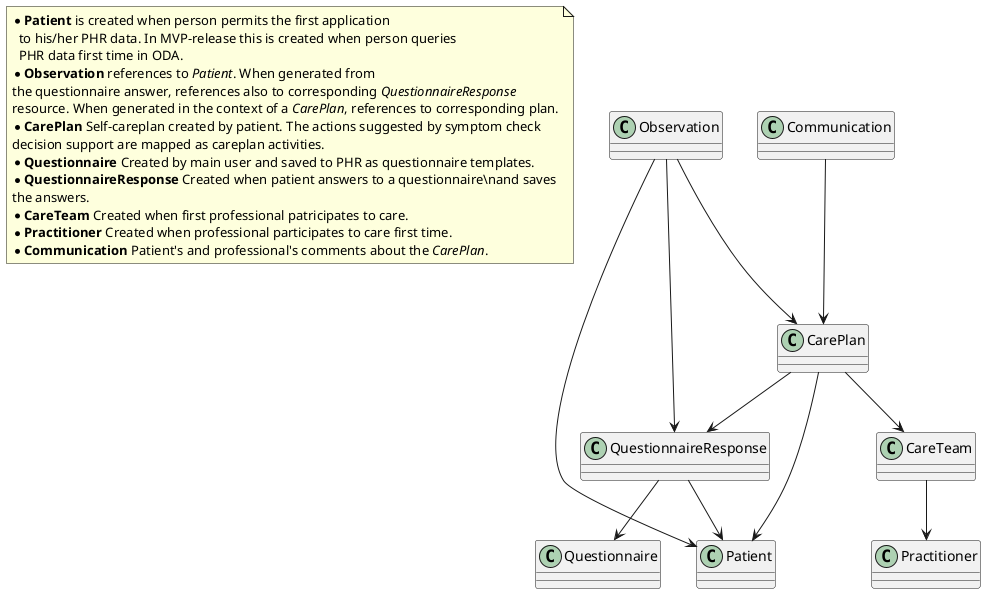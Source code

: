 @startuml

note as N1
* <b>Patient</b> is created when person permits the first application
  to his/her PHR data. In MVP-release this is created when person queries 
  PHR data first time in ODA.
* <b>Observation</b> references to <i>Patient</i>. When generated from
the questionnaire answer, references also to corresponding <i>QuestionnaireResponse</i> 
resource. When generated in the context of a <i>CarePlan</i>, references to corresponding plan.
* <b>CarePlan</b> Self-careplan created by patient. The actions suggested by symptom check
decision support are mapped as careplan activities.
* <b>Questionnaire</b> Created by main user and saved to PHR as questionnaire templates.
* <b>QuestionnaireResponse</b> Created when patient answers to a questionnaire\nand saves 
the answers.
* <b>CareTeam</b> Created when first professional patricipates to care.
* <b>Practitioner</b> Created when professional participates to care first time.
* <b>Communication</b> Patient's and professional's comments about the <i>CarePlan</i>.
  end note


class Patient
class Observation
class CarePlan
class Questionnaire
class QuestionnaireResponse
class CareTeam
class Practitioner
class Communication

CarePlan --> Patient
CarePlan --> CareTeam
CarePlan --> QuestionnaireResponse

CareTeam --> Practitioner 

Observation --> CarePlan
Observation --> Patient
Observation --> QuestionnaireResponse

QuestionnaireResponse --> Patient
QuestionnaireResponse --> Questionnaire

Communication --> CarePlan

@enduml